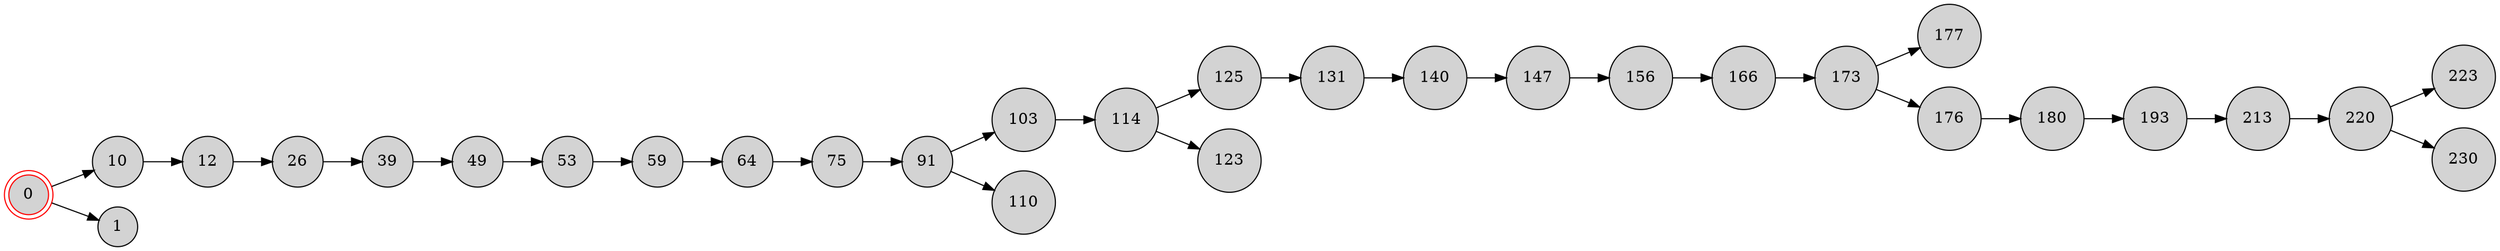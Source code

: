 digraph BlockchainTree {
    rankdir=LR;
    node [shape=circle, style=filled, fillcolor=lightgray];

    0 [shape=doublecircle, color=red];
    0 -> 10;
    0 -> 1;
    10 -> 12;
    12 -> 26;
    26 -> 39;
    39 -> 49;
    49 -> 53;
    53 -> 59;
    59 -> 64;
    64 -> 75;
    75 -> 91;
    91 -> 103;
    91 -> 110;
    103 -> 114;
    114 -> 125;
    114 -> 123;
    125 -> 131;
    131 -> 140;
    140 -> 147;
    147 -> 156;
    156 -> 166;
    166 -> 173;
    173 -> 177;
    173 -> 176;
    176 -> 180;
    180 -> 193;
    193 -> 213;
    213 -> 220;
    220 -> 223;
    220 -> 230;
}

